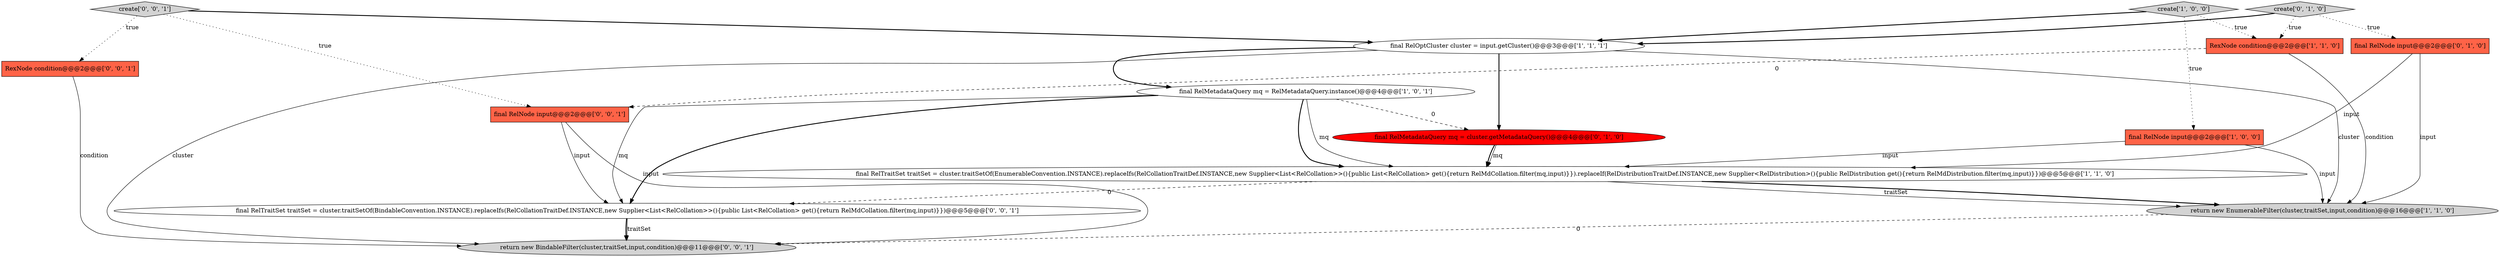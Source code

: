 digraph {
7 [style = filled, label = "final RelNode input@@@2@@@['0', '1', '0']", fillcolor = tomato, shape = box image = "AAA0AAABBB2BBB"];
3 [style = filled, label = "RexNode condition@@@2@@@['1', '1', '0']", fillcolor = tomato, shape = box image = "AAA0AAABBB1BBB"];
10 [style = filled, label = "return new BindableFilter(cluster,traitSet,input,condition)@@@11@@@['0', '0', '1']", fillcolor = lightgray, shape = ellipse image = "AAA0AAABBB3BBB"];
11 [style = filled, label = "create['0', '0', '1']", fillcolor = lightgray, shape = diamond image = "AAA0AAABBB3BBB"];
1 [style = filled, label = "final RelMetadataQuery mq = RelMetadataQuery.instance()@@@4@@@['1', '0', '1']", fillcolor = white, shape = ellipse image = "AAA0AAABBB1BBB"];
14 [style = filled, label = "final RelTraitSet traitSet = cluster.traitSetOf(BindableConvention.INSTANCE).replaceIfs(RelCollationTraitDef.INSTANCE,new Supplier<List<RelCollation>>(){public List<RelCollation> get(){return RelMdCollation.filter(mq,input)}})@@@5@@@['0', '0', '1']", fillcolor = white, shape = ellipse image = "AAA0AAABBB3BBB"];
13 [style = filled, label = "final RelNode input@@@2@@@['0', '0', '1']", fillcolor = tomato, shape = box image = "AAA0AAABBB3BBB"];
8 [style = filled, label = "final RelMetadataQuery mq = cluster.getMetadataQuery()@@@4@@@['0', '1', '0']", fillcolor = red, shape = ellipse image = "AAA1AAABBB2BBB"];
6 [style = filled, label = "final RelOptCluster cluster = input.getCluster()@@@3@@@['1', '1', '1']", fillcolor = white, shape = ellipse image = "AAA0AAABBB1BBB"];
0 [style = filled, label = "final RelNode input@@@2@@@['1', '0', '0']", fillcolor = tomato, shape = box image = "AAA0AAABBB1BBB"];
12 [style = filled, label = "RexNode condition@@@2@@@['0', '0', '1']", fillcolor = tomato, shape = box image = "AAA0AAABBB3BBB"];
2 [style = filled, label = "create['1', '0', '0']", fillcolor = lightgray, shape = diamond image = "AAA0AAABBB1BBB"];
4 [style = filled, label = "final RelTraitSet traitSet = cluster.traitSetOf(EnumerableConvention.INSTANCE).replaceIfs(RelCollationTraitDef.INSTANCE,new Supplier<List<RelCollation>>(){public List<RelCollation> get(){return RelMdCollation.filter(mq,input)}}).replaceIf(RelDistributionTraitDef.INSTANCE,new Supplier<RelDistribution>(){public RelDistribution get(){return RelMdDistribution.filter(mq,input)}})@@@5@@@['1', '1', '0']", fillcolor = white, shape = ellipse image = "AAA0AAABBB1BBB"];
9 [style = filled, label = "create['0', '1', '0']", fillcolor = lightgray, shape = diamond image = "AAA0AAABBB2BBB"];
5 [style = filled, label = "return new EnumerableFilter(cluster,traitSet,input,condition)@@@16@@@['1', '1', '0']", fillcolor = lightgray, shape = ellipse image = "AAA0AAABBB1BBB"];
2->3 [style = dotted, label="true"];
1->4 [style = bold, label=""];
13->14 [style = solid, label="input"];
2->0 [style = dotted, label="true"];
7->4 [style = solid, label="input"];
2->6 [style = bold, label=""];
13->10 [style = solid, label="input"];
11->6 [style = bold, label=""];
11->12 [style = dotted, label="true"];
14->10 [style = bold, label=""];
1->14 [style = solid, label="mq"];
12->10 [style = solid, label="condition"];
11->13 [style = dotted, label="true"];
7->5 [style = solid, label="input"];
3->13 [style = dashed, label="0"];
1->4 [style = solid, label="mq"];
9->6 [style = bold, label=""];
4->5 [style = solid, label="traitSet"];
3->5 [style = solid, label="condition"];
0->5 [style = solid, label="input"];
6->1 [style = bold, label=""];
5->10 [style = dashed, label="0"];
6->10 [style = solid, label="cluster"];
6->8 [style = bold, label=""];
6->5 [style = solid, label="cluster"];
1->8 [style = dashed, label="0"];
1->14 [style = bold, label=""];
4->14 [style = dashed, label="0"];
0->4 [style = solid, label="input"];
14->10 [style = solid, label="traitSet"];
8->4 [style = bold, label=""];
9->7 [style = dotted, label="true"];
4->5 [style = bold, label=""];
8->4 [style = solid, label="mq"];
9->3 [style = dotted, label="true"];
}
